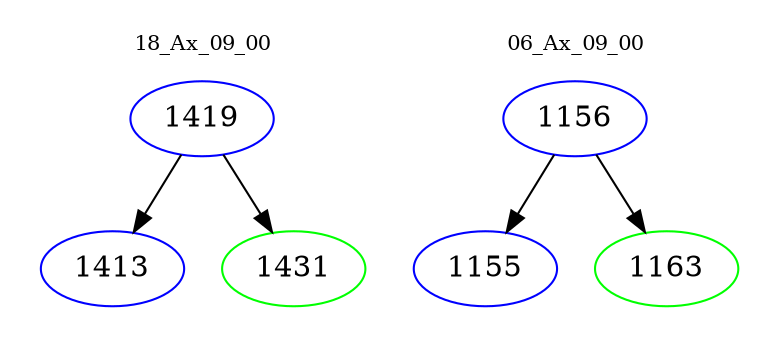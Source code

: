digraph{
subgraph cluster_0 {
color = white
label = "18_Ax_09_00";
fontsize=10;
T0_1419 [label="1419", color="blue"]
T0_1419 -> T0_1413 [color="black"]
T0_1413 [label="1413", color="blue"]
T0_1419 -> T0_1431 [color="black"]
T0_1431 [label="1431", color="green"]
}
subgraph cluster_1 {
color = white
label = "06_Ax_09_00";
fontsize=10;
T1_1156 [label="1156", color="blue"]
T1_1156 -> T1_1155 [color="black"]
T1_1155 [label="1155", color="blue"]
T1_1156 -> T1_1163 [color="black"]
T1_1163 [label="1163", color="green"]
}
}
